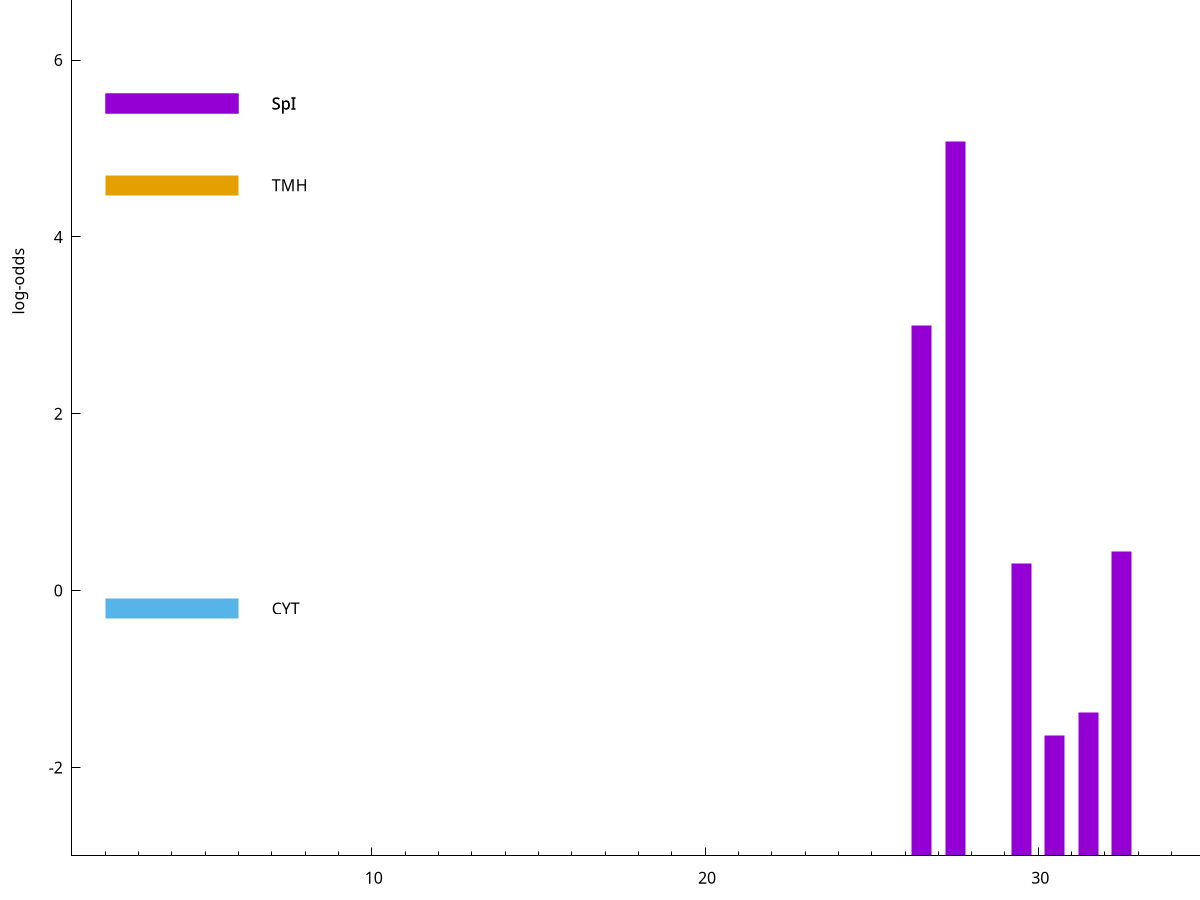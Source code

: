 set title "LipoP predictions for SRR5666568.gff"
set size 2., 1.4
set xrange [1:70] 
set mxtics 10
set yrange [-3:10]
set y2range [0:13]
set ylabel "log-odds"
set term postscript eps color solid "Helvetica" 30
set output "SRR5666568.gff447.eps"
set arrow from 2,5.50869 to 6,5.50869 nohead lt 1 lw 20
set label "SpI" at 7,5.50869
set arrow from 2,4.58408 to 6,4.58408 nohead lt 4 lw 20
set label "TMH" at 7,4.58408
set arrow from 2,-0.200913 to 6,-0.200913 nohead lt 3 lw 20
set label "CYT" at 7,-0.200913
set arrow from 2,5.50869 to 6,5.50869 nohead lt 1 lw 20
set label "SpI" at 7,5.50869
# NOTE: The scores below are the log-odds scores with the threshold
# NOTE: subtracted (a hack to make gnuplot make the histogram all
# NOTE: look nice).
plot "-" axes x1y2 title "" with impulses lt 1 lw 20
27.500000 8.073950
26.500000 6.002960
32.500000 3.442485
29.500000 3.308465
31.500000 1.617800
30.500000 1.358920
36.500000 1.122230
e
exit
